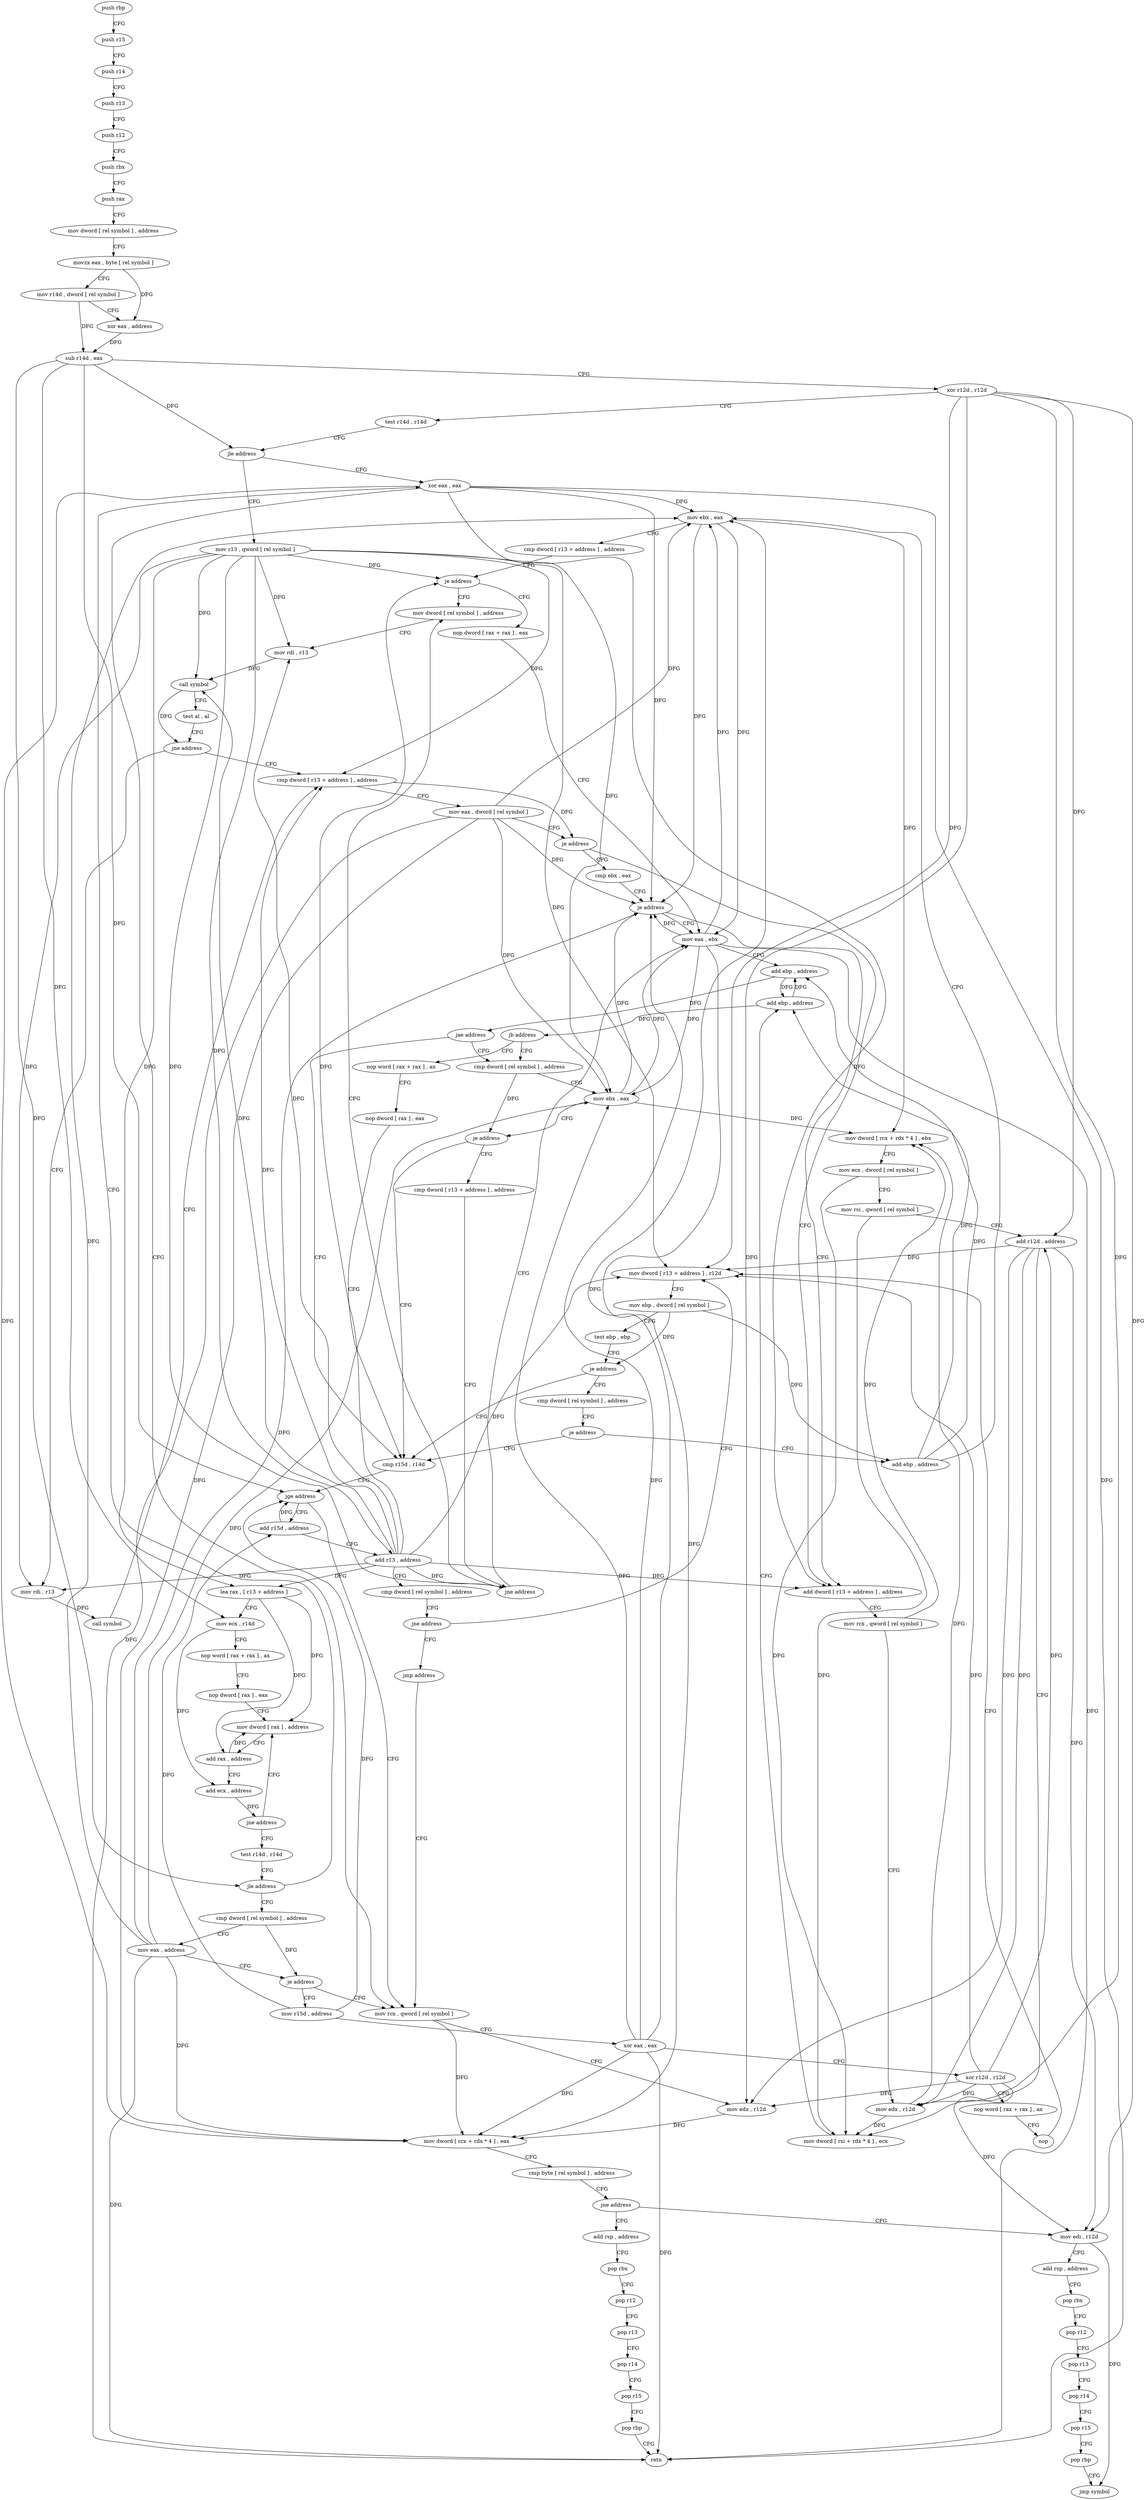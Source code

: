 digraph "func" {
"4212928" [label = "push rbp" ]
"4212929" [label = "push r15" ]
"4212931" [label = "push r14" ]
"4212933" [label = "push r13" ]
"4212935" [label = "push r12" ]
"4212937" [label = "push rbx" ]
"4212938" [label = "push rax" ]
"4212939" [label = "mov dword [ rel symbol ] , address" ]
"4212949" [label = "movzx eax , byte [ rel symbol ]" ]
"4212956" [label = "mov r14d , dword [ rel symbol ]" ]
"4212963" [label = "xor eax , address" ]
"4212966" [label = "sub r14d , eax" ]
"4212969" [label = "xor r12d , r12d" ]
"4212972" [label = "test r14d , r14d" ]
"4212975" [label = "jle address" ]
"4213276" [label = "xor eax , eax" ]
"4212981" [label = "mov r13 , qword [ rel symbol ]" ]
"4213278" [label = "mov rcx , qword [ rel symbol ]" ]
"4212988" [label = "lea rax , [ r13 + address ]" ]
"4212992" [label = "mov ecx , r14d" ]
"4212995" [label = "nop word [ rax + rax ] , ax" ]
"4213005" [label = "nop dword [ rax ] , eax" ]
"4213008" [label = "mov dword [ rax ] , address" ]
"4213319" [label = "add rsp , address" ]
"4213323" [label = "pop rbx" ]
"4213324" [label = "pop r12" ]
"4213326" [label = "pop r13" ]
"4213328" [label = "pop r14" ]
"4213330" [label = "pop r15" ]
"4213332" [label = "pop rbp" ]
"4213333" [label = "retn" ]
"4213300" [label = "mov edi , r12d" ]
"4213303" [label = "add rsp , address" ]
"4213307" [label = "pop rbx" ]
"4213308" [label = "pop r12" ]
"4213310" [label = "pop r13" ]
"4213312" [label = "pop r14" ]
"4213314" [label = "pop r15" ]
"4213316" [label = "pop rbp" ]
"4213317" [label = "jmp symbol" ]
"4213014" [label = "add rax , address" ]
"4213018" [label = "add ecx , address" ]
"4213021" [label = "jne address" ]
"4213023" [label = "test r14d , r14d" ]
"4213026" [label = "jle address" ]
"4213032" [label = "cmp dword [ rel symbol ] , address" ]
"4213039" [label = "mov eax , address" ]
"4213044" [label = "je address" ]
"4213050" [label = "mov r15d , address" ]
"4213285" [label = "mov edx , r12d" ]
"4213288" [label = "mov dword [ rcx + rdx * 4 ] , eax" ]
"4213291" [label = "cmp byte [ rel symbol ] , address" ]
"4213298" [label = "jne address" ]
"4213056" [label = "xor eax , eax" ]
"4213058" [label = "xor r12d , r12d" ]
"4213061" [label = "nop word [ rax + rax ] , ax" ]
"4213071" [label = "nop" ]
"4213072" [label = "mov dword [ r13 + address ] , r12d" ]
"4213248" [label = "cmp r15d , r14d" ]
"4213251" [label = "jge address" ]
"4213253" [label = "add r15d , address" ]
"4213090" [label = "cmp dword [ rel symbol ] , address" ]
"4213097" [label = "je address" ]
"4213103" [label = "add ebp , address" ]
"4213257" [label = "add r13 , address" ]
"4213261" [label = "cmp dword [ rel symbol ] , address" ]
"4213268" [label = "jne address" ]
"4213274" [label = "jmp address" ]
"4213106" [label = "mov ebx , eax" ]
"4213108" [label = "cmp dword [ r13 + address ] , address" ]
"4213113" [label = "je address" ]
"4213145" [label = "mov dword [ rel symbol ] , address" ]
"4213115" [label = "nop dword [ rax + rax ] , eax" ]
"4213076" [label = "mov ebp , dword [ rel symbol ]" ]
"4213082" [label = "test ebp , ebp" ]
"4213084" [label = "je address" ]
"4213155" [label = "mov rdi , r13" ]
"4213158" [label = "call symbol" ]
"4213163" [label = "test al , al" ]
"4213165" [label = "jne address" ]
"4213175" [label = "cmp dword [ r13 + address ] , address" ]
"4213167" [label = "mov rdi , r13" ]
"4213120" [label = "mov eax , ebx" ]
"4213180" [label = "mov eax , dword [ rel symbol ]" ]
"4213186" [label = "je address" ]
"4213192" [label = "add dword [ r13 + address ] , address" ]
"4213188" [label = "cmp ebx , eax" ]
"4213170" [label = "call symbol" ]
"4213127" [label = "cmp dword [ rel symbol ] , address" ]
"4213134" [label = "mov ebx , eax" ]
"4213136" [label = "je address" ]
"4213138" [label = "cmp dword [ r13 + address ] , address" ]
"4213197" [label = "mov rcx , qword [ rel symbol ]" ]
"4213204" [label = "mov edx , r12d" ]
"4213207" [label = "mov dword [ rcx + rdx * 4 ] , ebx" ]
"4213210" [label = "mov ecx , dword [ rel symbol ]" ]
"4213216" [label = "mov rsi , qword [ rel symbol ]" ]
"4213223" [label = "add r12d , address" ]
"4213227" [label = "mov dword [ rsi + rdx * 4 ] , ecx" ]
"4213230" [label = "add ebp , address" ]
"4213233" [label = "jb address" ]
"4213235" [label = "nop word [ rax + rax ] , ax" ]
"4213190" [label = "je address" ]
"4213143" [label = "jne address" ]
"4213245" [label = "nop dword [ rax ] , eax" ]
"4213122" [label = "add ebp , address" ]
"4213125" [label = "jae address" ]
"4212928" -> "4212929" [ label = "CFG" ]
"4212929" -> "4212931" [ label = "CFG" ]
"4212931" -> "4212933" [ label = "CFG" ]
"4212933" -> "4212935" [ label = "CFG" ]
"4212935" -> "4212937" [ label = "CFG" ]
"4212937" -> "4212938" [ label = "CFG" ]
"4212938" -> "4212939" [ label = "CFG" ]
"4212939" -> "4212949" [ label = "CFG" ]
"4212949" -> "4212956" [ label = "CFG" ]
"4212949" -> "4212963" [ label = "DFG" ]
"4212956" -> "4212963" [ label = "CFG" ]
"4212956" -> "4212966" [ label = "DFG" ]
"4212963" -> "4212966" [ label = "DFG" ]
"4212966" -> "4212969" [ label = "CFG" ]
"4212966" -> "4212975" [ label = "DFG" ]
"4212966" -> "4212992" [ label = "DFG" ]
"4212966" -> "4213026" [ label = "DFG" ]
"4212966" -> "4213251" [ label = "DFG" ]
"4212969" -> "4212972" [ label = "CFG" ]
"4212969" -> "4213285" [ label = "DFG" ]
"4212969" -> "4213300" [ label = "DFG" ]
"4212969" -> "4213072" [ label = "DFG" ]
"4212969" -> "4213204" [ label = "DFG" ]
"4212969" -> "4213223" [ label = "DFG" ]
"4212972" -> "4212975" [ label = "CFG" ]
"4212975" -> "4213276" [ label = "CFG" ]
"4212975" -> "4212981" [ label = "CFG" ]
"4213276" -> "4213278" [ label = "CFG" ]
"4213276" -> "4213288" [ label = "DFG" ]
"4213276" -> "4213333" [ label = "DFG" ]
"4213276" -> "4213106" [ label = "DFG" ]
"4213276" -> "4213190" [ label = "DFG" ]
"4213276" -> "4213134" [ label = "DFG" ]
"4212981" -> "4212988" [ label = "DFG" ]
"4212981" -> "4213072" [ label = "DFG" ]
"4212981" -> "4213257" [ label = "DFG" ]
"4212981" -> "4213113" [ label = "DFG" ]
"4212981" -> "4213155" [ label = "DFG" ]
"4212981" -> "4213158" [ label = "DFG" ]
"4212981" -> "4213175" [ label = "DFG" ]
"4212981" -> "4213167" [ label = "DFG" ]
"4212981" -> "4213192" [ label = "DFG" ]
"4212981" -> "4213143" [ label = "DFG" ]
"4213278" -> "4213285" [ label = "CFG" ]
"4213278" -> "4213288" [ label = "DFG" ]
"4212988" -> "4212992" [ label = "CFG" ]
"4212988" -> "4213008" [ label = "DFG" ]
"4212988" -> "4213014" [ label = "DFG" ]
"4212992" -> "4212995" [ label = "CFG" ]
"4212992" -> "4213018" [ label = "DFG" ]
"4212995" -> "4213005" [ label = "CFG" ]
"4213005" -> "4213008" [ label = "CFG" ]
"4213008" -> "4213014" [ label = "CFG" ]
"4213319" -> "4213323" [ label = "CFG" ]
"4213323" -> "4213324" [ label = "CFG" ]
"4213324" -> "4213326" [ label = "CFG" ]
"4213326" -> "4213328" [ label = "CFG" ]
"4213328" -> "4213330" [ label = "CFG" ]
"4213330" -> "4213332" [ label = "CFG" ]
"4213332" -> "4213333" [ label = "CFG" ]
"4213300" -> "4213303" [ label = "CFG" ]
"4213300" -> "4213317" [ label = "DFG" ]
"4213303" -> "4213307" [ label = "CFG" ]
"4213307" -> "4213308" [ label = "CFG" ]
"4213308" -> "4213310" [ label = "CFG" ]
"4213310" -> "4213312" [ label = "CFG" ]
"4213312" -> "4213314" [ label = "CFG" ]
"4213314" -> "4213316" [ label = "CFG" ]
"4213316" -> "4213317" [ label = "CFG" ]
"4213014" -> "4213018" [ label = "CFG" ]
"4213014" -> "4213008" [ label = "DFG" ]
"4213018" -> "4213021" [ label = "DFG" ]
"4213021" -> "4213008" [ label = "CFG" ]
"4213021" -> "4213023" [ label = "CFG" ]
"4213023" -> "4213026" [ label = "CFG" ]
"4213026" -> "4213276" [ label = "CFG" ]
"4213026" -> "4213032" [ label = "CFG" ]
"4213032" -> "4213039" [ label = "CFG" ]
"4213032" -> "4213044" [ label = "DFG" ]
"4213039" -> "4213044" [ label = "CFG" ]
"4213039" -> "4213288" [ label = "DFG" ]
"4213039" -> "4213333" [ label = "DFG" ]
"4213039" -> "4213106" [ label = "DFG" ]
"4213039" -> "4213190" [ label = "DFG" ]
"4213039" -> "4213134" [ label = "DFG" ]
"4213044" -> "4213278" [ label = "CFG" ]
"4213044" -> "4213050" [ label = "CFG" ]
"4213050" -> "4213056" [ label = "CFG" ]
"4213050" -> "4213251" [ label = "DFG" ]
"4213050" -> "4213253" [ label = "DFG" ]
"4213285" -> "4213288" [ label = "DFG" ]
"4213288" -> "4213291" [ label = "CFG" ]
"4213291" -> "4213298" [ label = "CFG" ]
"4213298" -> "4213319" [ label = "CFG" ]
"4213298" -> "4213300" [ label = "CFG" ]
"4213056" -> "4213058" [ label = "CFG" ]
"4213056" -> "4213288" [ label = "DFG" ]
"4213056" -> "4213333" [ label = "DFG" ]
"4213056" -> "4213106" [ label = "DFG" ]
"4213056" -> "4213190" [ label = "DFG" ]
"4213056" -> "4213134" [ label = "DFG" ]
"4213058" -> "4213061" [ label = "CFG" ]
"4213058" -> "4213285" [ label = "DFG" ]
"4213058" -> "4213300" [ label = "DFG" ]
"4213058" -> "4213072" [ label = "DFG" ]
"4213058" -> "4213204" [ label = "DFG" ]
"4213058" -> "4213223" [ label = "DFG" ]
"4213061" -> "4213071" [ label = "CFG" ]
"4213071" -> "4213072" [ label = "CFG" ]
"4213072" -> "4213076" [ label = "CFG" ]
"4213248" -> "4213251" [ label = "CFG" ]
"4213251" -> "4213278" [ label = "CFG" ]
"4213251" -> "4213253" [ label = "CFG" ]
"4213253" -> "4213257" [ label = "CFG" ]
"4213253" -> "4213251" [ label = "DFG" ]
"4213090" -> "4213097" [ label = "CFG" ]
"4213097" -> "4213248" [ label = "CFG" ]
"4213097" -> "4213103" [ label = "CFG" ]
"4213103" -> "4213106" [ label = "CFG" ]
"4213103" -> "4213122" [ label = "DFG" ]
"4213103" -> "4213230" [ label = "DFG" ]
"4213257" -> "4213261" [ label = "CFG" ]
"4213257" -> "4212988" [ label = "DFG" ]
"4213257" -> "4213072" [ label = "DFG" ]
"4213257" -> "4213113" [ label = "DFG" ]
"4213257" -> "4213155" [ label = "DFG" ]
"4213257" -> "4213158" [ label = "DFG" ]
"4213257" -> "4213175" [ label = "DFG" ]
"4213257" -> "4213167" [ label = "DFG" ]
"4213257" -> "4213192" [ label = "DFG" ]
"4213257" -> "4213143" [ label = "DFG" ]
"4213261" -> "4213268" [ label = "CFG" ]
"4213268" -> "4213072" [ label = "CFG" ]
"4213268" -> "4213274" [ label = "CFG" ]
"4213274" -> "4213278" [ label = "CFG" ]
"4213106" -> "4213108" [ label = "CFG" ]
"4213106" -> "4213120" [ label = "DFG" ]
"4213106" -> "4213207" [ label = "DFG" ]
"4213106" -> "4213190" [ label = "DFG" ]
"4213108" -> "4213113" [ label = "CFG" ]
"4213113" -> "4213145" [ label = "CFG" ]
"4213113" -> "4213115" [ label = "CFG" ]
"4213145" -> "4213155" [ label = "CFG" ]
"4213115" -> "4213120" [ label = "CFG" ]
"4213076" -> "4213082" [ label = "CFG" ]
"4213076" -> "4213084" [ label = "DFG" ]
"4213076" -> "4213103" [ label = "DFG" ]
"4213082" -> "4213084" [ label = "CFG" ]
"4213084" -> "4213248" [ label = "CFG" ]
"4213084" -> "4213090" [ label = "CFG" ]
"4213155" -> "4213158" [ label = "DFG" ]
"4213158" -> "4213163" [ label = "CFG" ]
"4213158" -> "4213165" [ label = "DFG" ]
"4213163" -> "4213165" [ label = "CFG" ]
"4213165" -> "4213175" [ label = "CFG" ]
"4213165" -> "4213167" [ label = "CFG" ]
"4213175" -> "4213180" [ label = "CFG" ]
"4213175" -> "4213186" [ label = "DFG" ]
"4213167" -> "4213170" [ label = "DFG" ]
"4213120" -> "4213122" [ label = "CFG" ]
"4213120" -> "4213288" [ label = "DFG" ]
"4213120" -> "4213106" [ label = "DFG" ]
"4213120" -> "4213333" [ label = "DFG" ]
"4213120" -> "4213190" [ label = "DFG" ]
"4213120" -> "4213134" [ label = "DFG" ]
"4213180" -> "4213186" [ label = "CFG" ]
"4213180" -> "4213288" [ label = "DFG" ]
"4213180" -> "4213106" [ label = "DFG" ]
"4213180" -> "4213333" [ label = "DFG" ]
"4213180" -> "4213190" [ label = "DFG" ]
"4213180" -> "4213134" [ label = "DFG" ]
"4213186" -> "4213192" [ label = "CFG" ]
"4213186" -> "4213188" [ label = "CFG" ]
"4213192" -> "4213197" [ label = "CFG" ]
"4213188" -> "4213190" [ label = "CFG" ]
"4213170" -> "4213175" [ label = "CFG" ]
"4213127" -> "4213134" [ label = "CFG" ]
"4213127" -> "4213136" [ label = "DFG" ]
"4213134" -> "4213136" [ label = "CFG" ]
"4213134" -> "4213120" [ label = "DFG" ]
"4213134" -> "4213207" [ label = "DFG" ]
"4213134" -> "4213190" [ label = "DFG" ]
"4213136" -> "4213248" [ label = "CFG" ]
"4213136" -> "4213138" [ label = "CFG" ]
"4213138" -> "4213143" [ label = "CFG" ]
"4213197" -> "4213204" [ label = "CFG" ]
"4213197" -> "4213207" [ label = "DFG" ]
"4213204" -> "4213207" [ label = "DFG" ]
"4213204" -> "4213227" [ label = "DFG" ]
"4213207" -> "4213210" [ label = "CFG" ]
"4213210" -> "4213216" [ label = "CFG" ]
"4213210" -> "4213227" [ label = "DFG" ]
"4213216" -> "4213223" [ label = "CFG" ]
"4213216" -> "4213227" [ label = "DFG" ]
"4213223" -> "4213227" [ label = "CFG" ]
"4213223" -> "4213285" [ label = "DFG" ]
"4213223" -> "4213300" [ label = "DFG" ]
"4213223" -> "4213072" [ label = "DFG" ]
"4213223" -> "4213204" [ label = "DFG" ]
"4213227" -> "4213230" [ label = "CFG" ]
"4213230" -> "4213233" [ label = "DFG" ]
"4213230" -> "4213122" [ label = "DFG" ]
"4213233" -> "4213127" [ label = "CFG" ]
"4213233" -> "4213235" [ label = "CFG" ]
"4213235" -> "4213245" [ label = "CFG" ]
"4213190" -> "4213120" [ label = "CFG" ]
"4213190" -> "4213192" [ label = "CFG" ]
"4213143" -> "4213120" [ label = "CFG" ]
"4213143" -> "4213145" [ label = "CFG" ]
"4213245" -> "4213248" [ label = "CFG" ]
"4213122" -> "4213125" [ label = "DFG" ]
"4213122" -> "4213230" [ label = "DFG" ]
"4213125" -> "4213248" [ label = "CFG" ]
"4213125" -> "4213127" [ label = "CFG" ]
}
